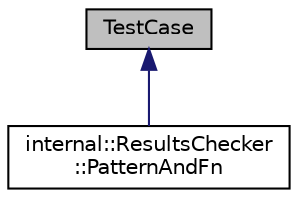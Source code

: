 digraph "TestCase"
{
 // LATEX_PDF_SIZE
  edge [fontname="Helvetica",fontsize="10",labelfontname="Helvetica",labelfontsize="10"];
  node [fontname="Helvetica",fontsize="10",shape=record];
  Node1 [label="TestCase",height=0.2,width=0.4,color="black", fillcolor="grey75", style="filled", fontcolor="black",tooltip=" "];
  Node1 -> Node2 [dir="back",color="midnightblue",fontsize="10",style="solid",fontname="Helvetica"];
  Node2 [label="internal::ResultsChecker\l::PatternAndFn",height=0.2,width=0.4,color="black", fillcolor="white", style="filled",URL="$structinternal_1_1ResultsChecker_1_1PatternAndFn.html",tooltip=" "];
}
